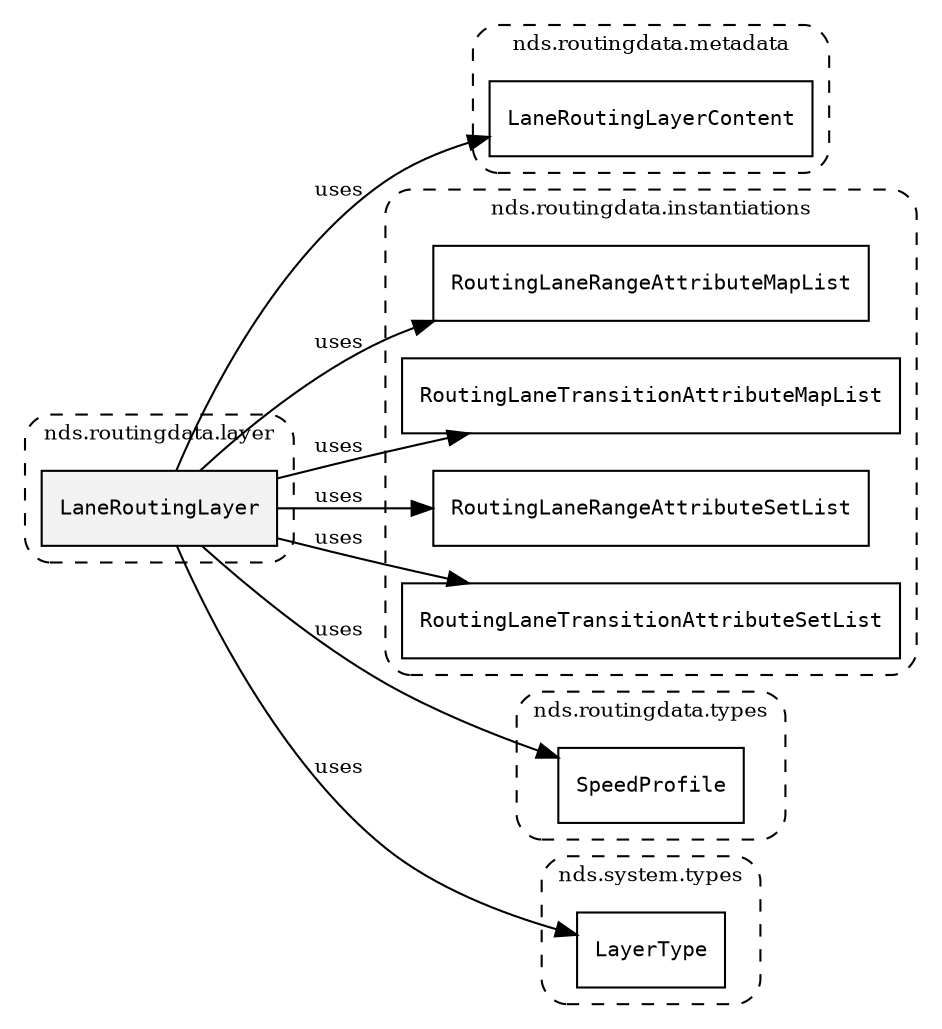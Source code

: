 /**
 * This dot file creates symbol collaboration diagram for LaneRoutingLayer.
 */
digraph ZSERIO
{
    node [shape=box, fontsize=10];
    rankdir="LR";
    fontsize=10;
    tooltip="LaneRoutingLayer collaboration diagram";

    subgraph "cluster_nds.routingdata.layer"
    {
        style="dashed, rounded";
        label="nds.routingdata.layer";
        tooltip="Package nds.routingdata.layer";
        href="../../../content/packages/nds.routingdata.layer.html#Package-nds-routingdata-layer";
        target="_parent";

        "LaneRoutingLayer" [style="filled", fillcolor="#0000000D", target="_parent", label=<<font face="monospace"><table align="center" border="0" cellspacing="0" cellpadding="0"><tr><td href="../../../content/packages/nds.routingdata.layer.html#Structure-LaneRoutingLayer" title="Structure defined in nds.routingdata.layer">LaneRoutingLayer</td></tr></table></font>>];
    }

    subgraph "cluster_nds.routingdata.metadata"
    {
        style="dashed, rounded";
        label="nds.routingdata.metadata";
        tooltip="Package nds.routingdata.metadata";
        href="../../../content/packages/nds.routingdata.metadata.html#Package-nds-routingdata-metadata";
        target="_parent";

        "LaneRoutingLayerContent" [target="_parent", label=<<font face="monospace"><table align="center" border="0" cellspacing="0" cellpadding="0"><tr><td href="../../../content/packages/nds.routingdata.metadata.html#Bitmask-LaneRoutingLayerContent" title="Bitmask defined in nds.routingdata.metadata">LaneRoutingLayerContent</td></tr></table></font>>];
    }

    subgraph "cluster_nds.routingdata.instantiations"
    {
        style="dashed, rounded";
        label="nds.routingdata.instantiations";
        tooltip="Package nds.routingdata.instantiations";
        href="../../../content/packages/nds.routingdata.instantiations.html#Package-nds-routingdata-instantiations";
        target="_parent";

        "RoutingLaneRangeAttributeMapList" [target="_parent", label=<<font face="monospace"><table align="center" border="0" cellspacing="0" cellpadding="0"><tr><td href="../../../content/packages/nds.routingdata.instantiations.html#InstantiateType-RoutingLaneRangeAttributeMapList" title="InstantiateType defined in nds.routingdata.instantiations">RoutingLaneRangeAttributeMapList</td></tr></table></font>>];
        "RoutingLaneTransitionAttributeMapList" [target="_parent", label=<<font face="monospace"><table align="center" border="0" cellspacing="0" cellpadding="0"><tr><td href="../../../content/packages/nds.routingdata.instantiations.html#InstantiateType-RoutingLaneTransitionAttributeMapList" title="InstantiateType defined in nds.routingdata.instantiations">RoutingLaneTransitionAttributeMapList</td></tr></table></font>>];
        "RoutingLaneRangeAttributeSetList" [target="_parent", label=<<font face="monospace"><table align="center" border="0" cellspacing="0" cellpadding="0"><tr><td href="../../../content/packages/nds.routingdata.instantiations.html#InstantiateType-RoutingLaneRangeAttributeSetList" title="InstantiateType defined in nds.routingdata.instantiations">RoutingLaneRangeAttributeSetList</td></tr></table></font>>];
        "RoutingLaneTransitionAttributeSetList" [target="_parent", label=<<font face="monospace"><table align="center" border="0" cellspacing="0" cellpadding="0"><tr><td href="../../../content/packages/nds.routingdata.instantiations.html#InstantiateType-RoutingLaneTransitionAttributeSetList" title="InstantiateType defined in nds.routingdata.instantiations">RoutingLaneTransitionAttributeSetList</td></tr></table></font>>];
    }

    subgraph "cluster_nds.routingdata.types"
    {
        style="dashed, rounded";
        label="nds.routingdata.types";
        tooltip="Package nds.routingdata.types";
        href="../../../content/packages/nds.routingdata.types.html#Package-nds-routingdata-types";
        target="_parent";

        "SpeedProfile" [target="_parent", label=<<font face="monospace"><table align="center" border="0" cellspacing="0" cellpadding="0"><tr><td href="../../../content/packages/nds.routingdata.types.html#Structure-SpeedProfile" title="Structure defined in nds.routingdata.types">SpeedProfile</td></tr></table></font>>];
    }

    subgraph "cluster_nds.system.types"
    {
        style="dashed, rounded";
        label="nds.system.types";
        tooltip="Package nds.system.types";
        href="../../../content/packages/nds.system.types.html#Package-nds-system-types";
        target="_parent";

        "LayerType" [target="_parent", label=<<font face="monospace"><table align="center" border="0" cellspacing="0" cellpadding="0"><tr><td href="../../../content/packages/nds.system.types.html#Enum-LayerType" title="Enum defined in nds.system.types">LayerType</td></tr></table></font>>];
    }

    "LaneRoutingLayer" -> "LaneRoutingLayerContent" [label="uses", fontsize=10];
    "LaneRoutingLayer" -> "RoutingLaneRangeAttributeMapList" [label="uses", fontsize=10];
    "LaneRoutingLayer" -> "RoutingLaneTransitionAttributeMapList" [label="uses", fontsize=10];
    "LaneRoutingLayer" -> "RoutingLaneRangeAttributeSetList" [label="uses", fontsize=10];
    "LaneRoutingLayer" -> "RoutingLaneTransitionAttributeSetList" [label="uses", fontsize=10];
    "LaneRoutingLayer" -> "SpeedProfile" [label="uses", fontsize=10];
    "LaneRoutingLayer" -> "LayerType" [label="uses", fontsize=10];
}
